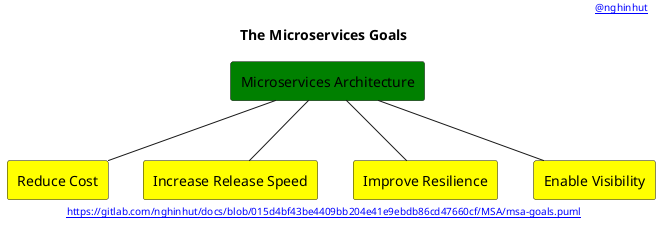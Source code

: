 @startuml
'-----START auto generated metadata please keep comment here to allow auto update-----
'-----DON'T EDIT THIS SECTION, INSTEAD RE-RUN prebuild.sh TO UPDATE-----
header [[https://www.nghinhut.dev?from=http%5C%3A%5C%2F%5C%2Fwww%5C.plantuml%5C.com%5C%2Fplantuml%5C%2Fproxy%3Ffmt%3Dsvg%5C%26src%3Dhttps%5C%3A%5C%2F%5C%2Fgitlab%5C.com%5C%2Fnghinhut%5C%2Fdocs%5C%2Fraw%5C%2F015d4bf43be4409bb204e41e9ebdb86cd47660cf%5C%2FMSA%5C%2Fmsa-goals%5C.puml%0A @nghinhut]]
footer [[http://www.plantuml.com/plantuml/proxy?fmt=svg&src=https://gitlab.com/nghinhut/docs/raw/015d4bf43be4409bb204e41e9ebdb86cd47660cf/MSA/msa-goals.puml https://gitlab.com/nghinhut/docs/blob/015d4bf43be4409bb204e41e9ebdb86cd47660cf/MSA/msa-goals.puml]]
'-----END auto generated metadata please keep comment here to allow auto update-----
title The Microservices Goals

rectangle "Microservices Architecture" as msa #green

rectangle "Reduce Cost" as goal1 #yellow
rectangle "Increase Release Speed" as goal2 #yellow
rectangle "Improve Resilience" as goal3 #yellow
rectangle "Enable Visibility" as goal4 #yellow

msa -- goal1
msa -- goal2
msa -- goal3
msa -- goal4



@enduml
